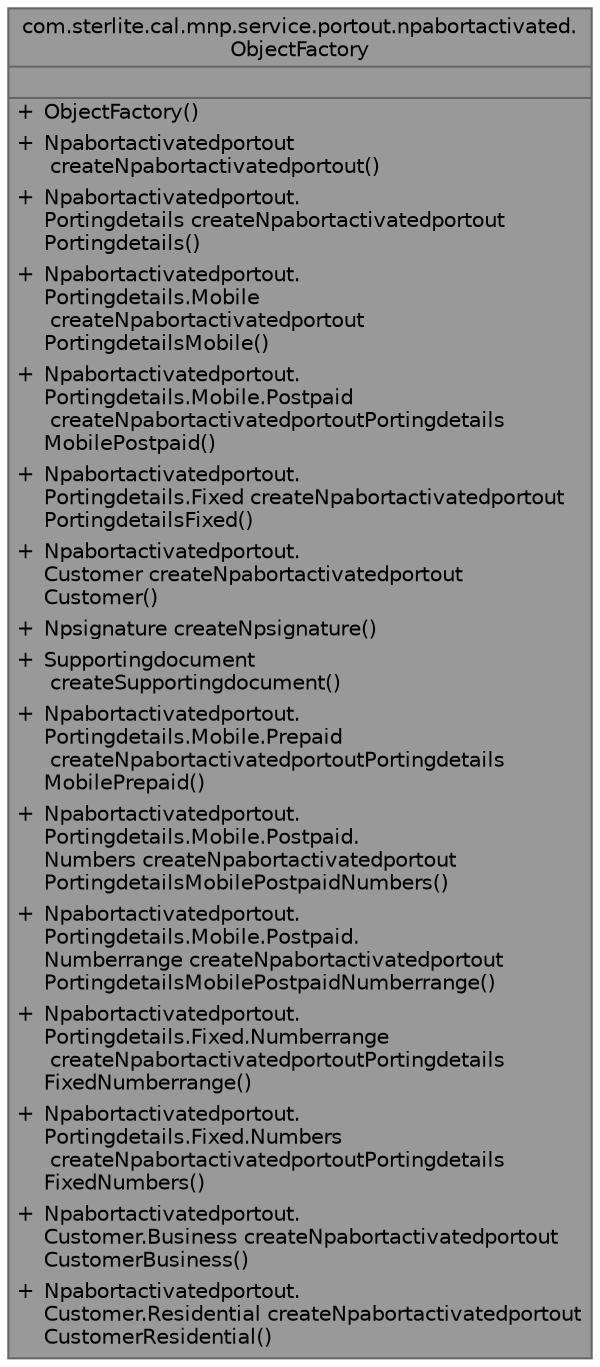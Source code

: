 digraph "com.sterlite.cal.mnp.service.portout.npabortactivated.ObjectFactory"
{
 // LATEX_PDF_SIZE
  bgcolor="transparent";
  edge [fontname=Helvetica,fontsize=10,labelfontname=Helvetica,labelfontsize=10];
  node [fontname=Helvetica,fontsize=10,shape=box,height=0.2,width=0.4];
  Node1 [id="Node000001",shape=plain,label=<<TABLE CELLBORDER="0" BORDER="1"><TR><TD COLSPAN="2" CELLPADDING="1" CELLSPACING="0">com.sterlite.cal.mnp.service.portout.npabortactivated.<BR ALIGN="LEFT"/>ObjectFactory</TD></TR>
<HR/>
<TR><TD COLSPAN="2" CELLPADDING="1" CELLSPACING="0">&nbsp;</TD></TR>
<HR/>
<TR><TD VALIGN="top" CELLPADDING="1" CELLSPACING="0">+</TD><TD VALIGN="top" ALIGN="LEFT" CELLPADDING="1" CELLSPACING="0">ObjectFactory()<BR ALIGN="LEFT"/></TD></TR>
<TR><TD VALIGN="top" CELLPADDING="1" CELLSPACING="0">+</TD><TD VALIGN="top" ALIGN="LEFT" CELLPADDING="1" CELLSPACING="0">Npabortactivatedportout<BR ALIGN="LEFT"/> createNpabortactivatedportout()<BR ALIGN="LEFT"/></TD></TR>
<TR><TD VALIGN="top" CELLPADDING="1" CELLSPACING="0">+</TD><TD VALIGN="top" ALIGN="LEFT" CELLPADDING="1" CELLSPACING="0">Npabortactivatedportout.<BR ALIGN="LEFT"/>Portingdetails createNpabortactivatedportout<BR ALIGN="LEFT"/>Portingdetails()<BR ALIGN="LEFT"/></TD></TR>
<TR><TD VALIGN="top" CELLPADDING="1" CELLSPACING="0">+</TD><TD VALIGN="top" ALIGN="LEFT" CELLPADDING="1" CELLSPACING="0">Npabortactivatedportout.<BR ALIGN="LEFT"/>Portingdetails.Mobile<BR ALIGN="LEFT"/> createNpabortactivatedportout<BR ALIGN="LEFT"/>PortingdetailsMobile()<BR ALIGN="LEFT"/></TD></TR>
<TR><TD VALIGN="top" CELLPADDING="1" CELLSPACING="0">+</TD><TD VALIGN="top" ALIGN="LEFT" CELLPADDING="1" CELLSPACING="0">Npabortactivatedportout.<BR ALIGN="LEFT"/>Portingdetails.Mobile.Postpaid<BR ALIGN="LEFT"/> createNpabortactivatedportoutPortingdetails<BR ALIGN="LEFT"/>MobilePostpaid()<BR ALIGN="LEFT"/></TD></TR>
<TR><TD VALIGN="top" CELLPADDING="1" CELLSPACING="0">+</TD><TD VALIGN="top" ALIGN="LEFT" CELLPADDING="1" CELLSPACING="0">Npabortactivatedportout.<BR ALIGN="LEFT"/>Portingdetails.Fixed createNpabortactivatedportout<BR ALIGN="LEFT"/>PortingdetailsFixed()<BR ALIGN="LEFT"/></TD></TR>
<TR><TD VALIGN="top" CELLPADDING="1" CELLSPACING="0">+</TD><TD VALIGN="top" ALIGN="LEFT" CELLPADDING="1" CELLSPACING="0">Npabortactivatedportout.<BR ALIGN="LEFT"/>Customer createNpabortactivatedportout<BR ALIGN="LEFT"/>Customer()<BR ALIGN="LEFT"/></TD></TR>
<TR><TD VALIGN="top" CELLPADDING="1" CELLSPACING="0">+</TD><TD VALIGN="top" ALIGN="LEFT" CELLPADDING="1" CELLSPACING="0">Npsignature createNpsignature()<BR ALIGN="LEFT"/></TD></TR>
<TR><TD VALIGN="top" CELLPADDING="1" CELLSPACING="0">+</TD><TD VALIGN="top" ALIGN="LEFT" CELLPADDING="1" CELLSPACING="0">Supportingdocument<BR ALIGN="LEFT"/> createSupportingdocument()<BR ALIGN="LEFT"/></TD></TR>
<TR><TD VALIGN="top" CELLPADDING="1" CELLSPACING="0">+</TD><TD VALIGN="top" ALIGN="LEFT" CELLPADDING="1" CELLSPACING="0">Npabortactivatedportout.<BR ALIGN="LEFT"/>Portingdetails.Mobile.Prepaid<BR ALIGN="LEFT"/> createNpabortactivatedportoutPortingdetails<BR ALIGN="LEFT"/>MobilePrepaid()<BR ALIGN="LEFT"/></TD></TR>
<TR><TD VALIGN="top" CELLPADDING="1" CELLSPACING="0">+</TD><TD VALIGN="top" ALIGN="LEFT" CELLPADDING="1" CELLSPACING="0">Npabortactivatedportout.<BR ALIGN="LEFT"/>Portingdetails.Mobile.Postpaid.<BR ALIGN="LEFT"/>Numbers createNpabortactivatedportout<BR ALIGN="LEFT"/>PortingdetailsMobilePostpaidNumbers()<BR ALIGN="LEFT"/></TD></TR>
<TR><TD VALIGN="top" CELLPADDING="1" CELLSPACING="0">+</TD><TD VALIGN="top" ALIGN="LEFT" CELLPADDING="1" CELLSPACING="0">Npabortactivatedportout.<BR ALIGN="LEFT"/>Portingdetails.Mobile.Postpaid.<BR ALIGN="LEFT"/>Numberrange createNpabortactivatedportout<BR ALIGN="LEFT"/>PortingdetailsMobilePostpaidNumberrange()<BR ALIGN="LEFT"/></TD></TR>
<TR><TD VALIGN="top" CELLPADDING="1" CELLSPACING="0">+</TD><TD VALIGN="top" ALIGN="LEFT" CELLPADDING="1" CELLSPACING="0">Npabortactivatedportout.<BR ALIGN="LEFT"/>Portingdetails.Fixed.Numberrange<BR ALIGN="LEFT"/> createNpabortactivatedportoutPortingdetails<BR ALIGN="LEFT"/>FixedNumberrange()<BR ALIGN="LEFT"/></TD></TR>
<TR><TD VALIGN="top" CELLPADDING="1" CELLSPACING="0">+</TD><TD VALIGN="top" ALIGN="LEFT" CELLPADDING="1" CELLSPACING="0">Npabortactivatedportout.<BR ALIGN="LEFT"/>Portingdetails.Fixed.Numbers<BR ALIGN="LEFT"/> createNpabortactivatedportoutPortingdetails<BR ALIGN="LEFT"/>FixedNumbers()<BR ALIGN="LEFT"/></TD></TR>
<TR><TD VALIGN="top" CELLPADDING="1" CELLSPACING="0">+</TD><TD VALIGN="top" ALIGN="LEFT" CELLPADDING="1" CELLSPACING="0">Npabortactivatedportout.<BR ALIGN="LEFT"/>Customer.Business createNpabortactivatedportout<BR ALIGN="LEFT"/>CustomerBusiness()<BR ALIGN="LEFT"/></TD></TR>
<TR><TD VALIGN="top" CELLPADDING="1" CELLSPACING="0">+</TD><TD VALIGN="top" ALIGN="LEFT" CELLPADDING="1" CELLSPACING="0">Npabortactivatedportout.<BR ALIGN="LEFT"/>Customer.Residential createNpabortactivatedportout<BR ALIGN="LEFT"/>CustomerResidential()<BR ALIGN="LEFT"/></TD></TR>
</TABLE>>
,height=0.2,width=0.4,color="gray40", fillcolor="grey60", style="filled", fontcolor="black",tooltip=" "];
}
